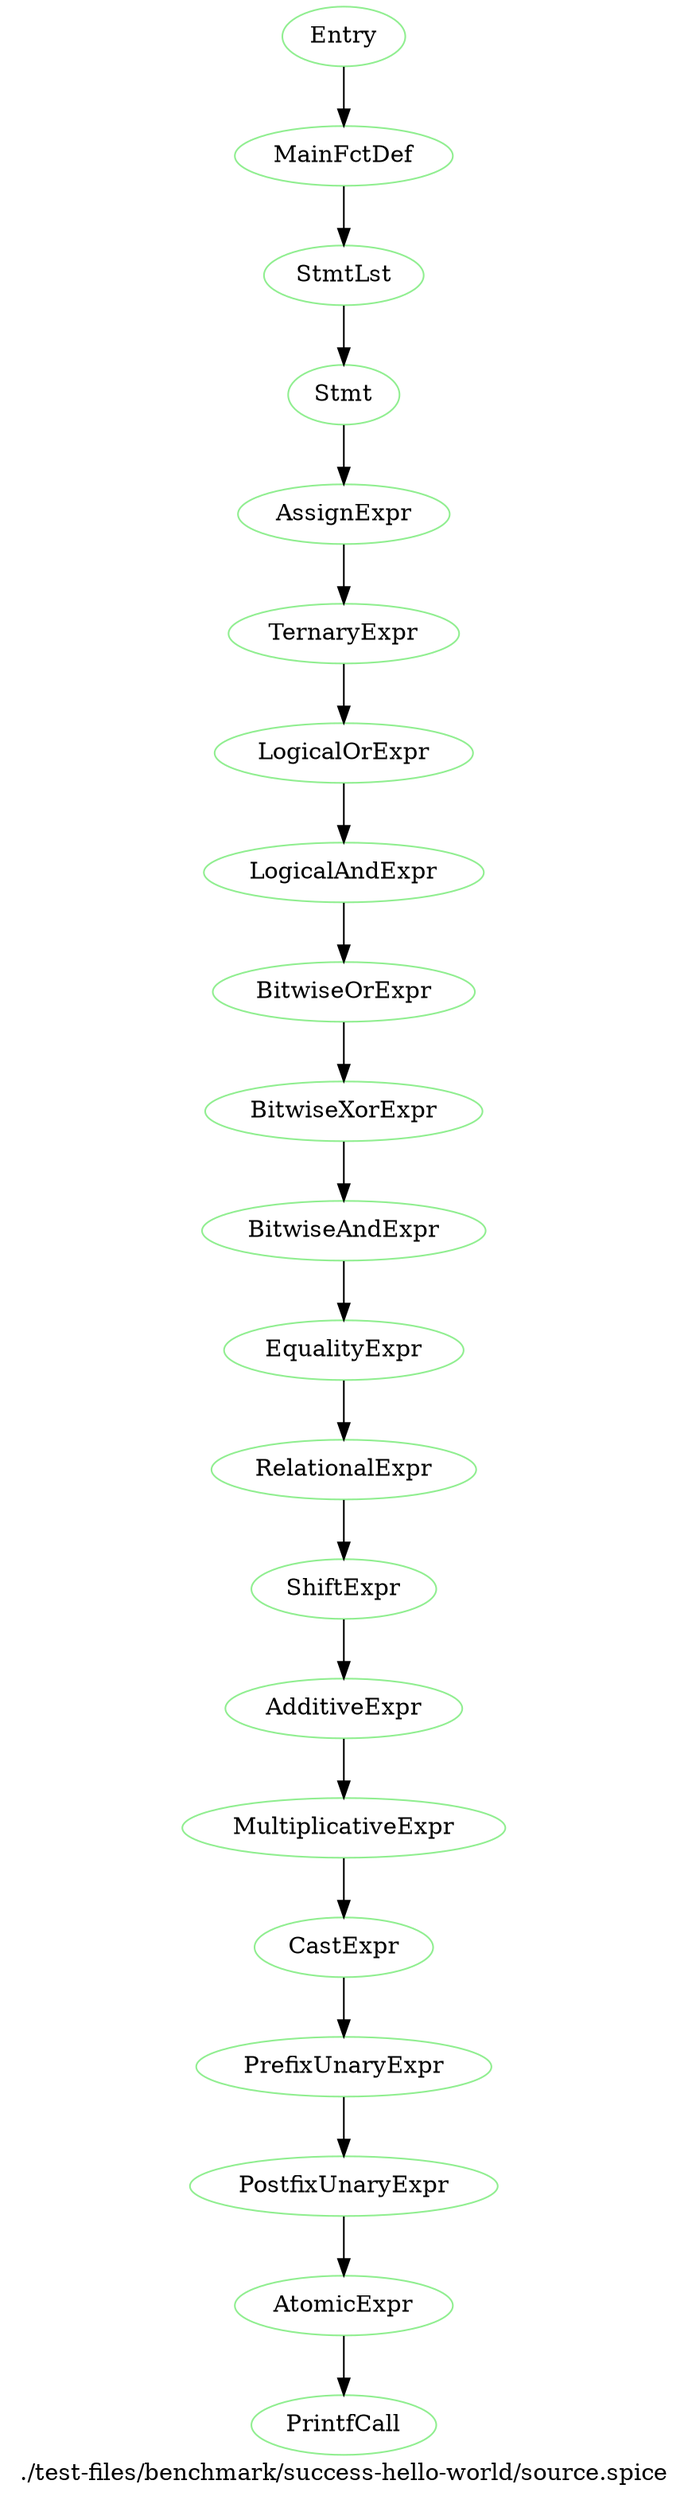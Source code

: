 digraph {
 rankdir="TB";
 label="./test-files/benchmark/success-hello-world/source.spice";
 L1C1_Entry [color="lightgreen",label="Entry"];
 L1C1_MainFctDef [color="lightgreen",label="MainFctDef"];
 L1C1_Entry -> L1C1_MainFctDef;
 L2C5_StmtLst [color="lightgreen",label="StmtLst"];
 L1C1_MainFctDef -> L2C5_StmtLst;
 L2C5_Stmt [color="lightgreen",label="Stmt"];
 L2C5_StmtLst -> L2C5_Stmt;
 L2C5_AssignExpr [color="lightgreen",label="AssignExpr"];
 L2C5_Stmt -> L2C5_AssignExpr;
 L2C5_TernaryExpr [color="lightgreen",label="TernaryExpr"];
 L2C5_AssignExpr -> L2C5_TernaryExpr;
 L2C5_LogicalOrExpr [color="lightgreen",label="LogicalOrExpr"];
 L2C5_TernaryExpr -> L2C5_LogicalOrExpr;
 L2C5_LogicalAndExpr [color="lightgreen",label="LogicalAndExpr"];
 L2C5_LogicalOrExpr -> L2C5_LogicalAndExpr;
 L2C5_BitwiseOrExpr [color="lightgreen",label="BitwiseOrExpr"];
 L2C5_LogicalAndExpr -> L2C5_BitwiseOrExpr;
 L2C5_BitwiseXorExpr [color="lightgreen",label="BitwiseXorExpr"];
 L2C5_BitwiseOrExpr -> L2C5_BitwiseXorExpr;
 L2C5_BitwiseAndExpr [color="lightgreen",label="BitwiseAndExpr"];
 L2C5_BitwiseXorExpr -> L2C5_BitwiseAndExpr;
 L2C5_EqualityExpr [color="lightgreen",label="EqualityExpr"];
 L2C5_BitwiseAndExpr -> L2C5_EqualityExpr;
 L2C5_RelationalExpr [color="lightgreen",label="RelationalExpr"];
 L2C5_EqualityExpr -> L2C5_RelationalExpr;
 L2C5_ShiftExpr [color="lightgreen",label="ShiftExpr"];
 L2C5_RelationalExpr -> L2C5_ShiftExpr;
 L2C5_AdditiveExpr [color="lightgreen",label="AdditiveExpr"];
 L2C5_ShiftExpr -> L2C5_AdditiveExpr;
 L2C5_MultiplicativeExpr [color="lightgreen",label="MultiplicativeExpr"];
 L2C5_AdditiveExpr -> L2C5_MultiplicativeExpr;
 L2C5_CastExpr [color="lightgreen",label="CastExpr"];
 L2C5_MultiplicativeExpr -> L2C5_CastExpr;
 L2C5_PrefixUnaryExpr [color="lightgreen",label="PrefixUnaryExpr"];
 L2C5_CastExpr -> L2C5_PrefixUnaryExpr;
 L2C5_PostfixUnaryExpr [color="lightgreen",label="PostfixUnaryExpr"];
 L2C5_PrefixUnaryExpr -> L2C5_PostfixUnaryExpr;
 L2C5_AtomicExpr [color="lightgreen",label="AtomicExpr"];
 L2C5_PostfixUnaryExpr -> L2C5_AtomicExpr;
 L2C5_PrintfCall [color="lightgreen",label="PrintfCall"];
 L2C5_AtomicExpr -> L2C5_PrintfCall;
}